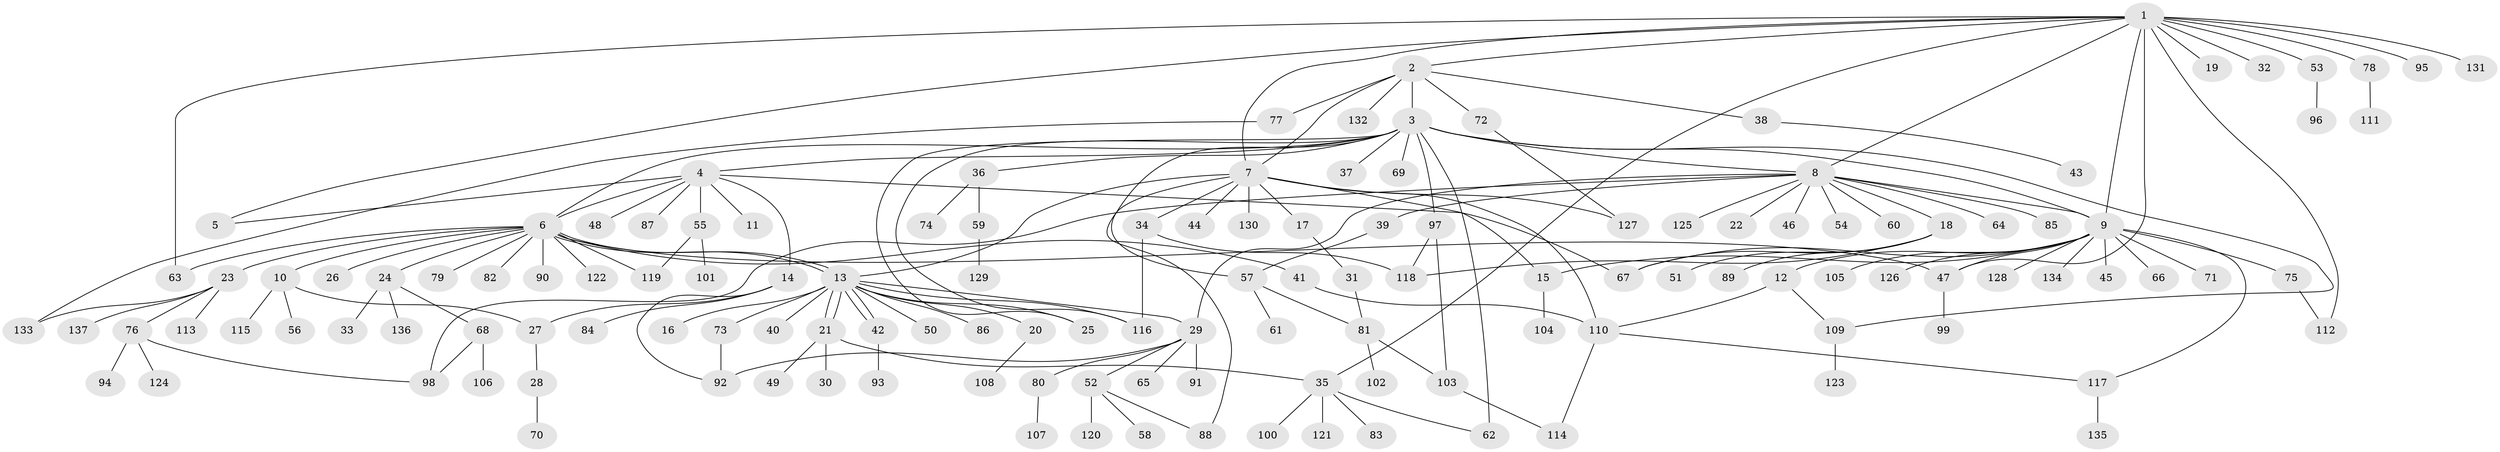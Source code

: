 // Generated by graph-tools (version 1.1) at 2025/11/02/27/25 16:11:12]
// undirected, 137 vertices, 178 edges
graph export_dot {
graph [start="1"]
  node [color=gray90,style=filled];
  1;
  2;
  3;
  4;
  5;
  6;
  7;
  8;
  9;
  10;
  11;
  12;
  13;
  14;
  15;
  16;
  17;
  18;
  19;
  20;
  21;
  22;
  23;
  24;
  25;
  26;
  27;
  28;
  29;
  30;
  31;
  32;
  33;
  34;
  35;
  36;
  37;
  38;
  39;
  40;
  41;
  42;
  43;
  44;
  45;
  46;
  47;
  48;
  49;
  50;
  51;
  52;
  53;
  54;
  55;
  56;
  57;
  58;
  59;
  60;
  61;
  62;
  63;
  64;
  65;
  66;
  67;
  68;
  69;
  70;
  71;
  72;
  73;
  74;
  75;
  76;
  77;
  78;
  79;
  80;
  81;
  82;
  83;
  84;
  85;
  86;
  87;
  88;
  89;
  90;
  91;
  92;
  93;
  94;
  95;
  96;
  97;
  98;
  99;
  100;
  101;
  102;
  103;
  104;
  105;
  106;
  107;
  108;
  109;
  110;
  111;
  112;
  113;
  114;
  115;
  116;
  117;
  118;
  119;
  120;
  121;
  122;
  123;
  124;
  125;
  126;
  127;
  128;
  129;
  130;
  131;
  132;
  133;
  134;
  135;
  136;
  137;
  1 -- 2;
  1 -- 5;
  1 -- 7;
  1 -- 8;
  1 -- 9;
  1 -- 19;
  1 -- 32;
  1 -- 35;
  1 -- 47;
  1 -- 53;
  1 -- 63;
  1 -- 78;
  1 -- 95;
  1 -- 112;
  1 -- 131;
  2 -- 3;
  2 -- 7;
  2 -- 38;
  2 -- 72;
  2 -- 77;
  2 -- 132;
  3 -- 4;
  3 -- 6;
  3 -- 8;
  3 -- 9;
  3 -- 25;
  3 -- 36;
  3 -- 37;
  3 -- 57;
  3 -- 62;
  3 -- 69;
  3 -- 97;
  3 -- 109;
  3 -- 116;
  4 -- 5;
  4 -- 6;
  4 -- 11;
  4 -- 14;
  4 -- 48;
  4 -- 55;
  4 -- 67;
  4 -- 87;
  6 -- 10;
  6 -- 13;
  6 -- 13;
  6 -- 23;
  6 -- 24;
  6 -- 26;
  6 -- 41;
  6 -- 47;
  6 -- 63;
  6 -- 79;
  6 -- 82;
  6 -- 90;
  6 -- 119;
  6 -- 122;
  7 -- 13;
  7 -- 15;
  7 -- 17;
  7 -- 34;
  7 -- 44;
  7 -- 88;
  7 -- 110;
  7 -- 127;
  7 -- 130;
  8 -- 9;
  8 -- 18;
  8 -- 22;
  8 -- 29;
  8 -- 39;
  8 -- 46;
  8 -- 54;
  8 -- 60;
  8 -- 64;
  8 -- 85;
  8 -- 98;
  8 -- 125;
  9 -- 12;
  9 -- 15;
  9 -- 45;
  9 -- 47;
  9 -- 66;
  9 -- 67;
  9 -- 71;
  9 -- 75;
  9 -- 105;
  9 -- 117;
  9 -- 126;
  9 -- 128;
  9 -- 134;
  10 -- 27;
  10 -- 56;
  10 -- 115;
  12 -- 109;
  12 -- 110;
  13 -- 16;
  13 -- 20;
  13 -- 21;
  13 -- 21;
  13 -- 25;
  13 -- 29;
  13 -- 40;
  13 -- 42;
  13 -- 42;
  13 -- 50;
  13 -- 73;
  13 -- 86;
  13 -- 116;
  14 -- 27;
  14 -- 84;
  14 -- 92;
  15 -- 104;
  17 -- 31;
  18 -- 51;
  18 -- 67;
  18 -- 89;
  18 -- 118;
  20 -- 108;
  21 -- 30;
  21 -- 35;
  21 -- 49;
  23 -- 76;
  23 -- 113;
  23 -- 133;
  23 -- 137;
  24 -- 33;
  24 -- 68;
  24 -- 136;
  27 -- 28;
  28 -- 70;
  29 -- 52;
  29 -- 65;
  29 -- 80;
  29 -- 91;
  29 -- 92;
  31 -- 81;
  34 -- 116;
  34 -- 118;
  35 -- 62;
  35 -- 83;
  35 -- 100;
  35 -- 121;
  36 -- 59;
  36 -- 74;
  38 -- 43;
  39 -- 57;
  41 -- 110;
  42 -- 93;
  47 -- 99;
  52 -- 58;
  52 -- 88;
  52 -- 120;
  53 -- 96;
  55 -- 101;
  55 -- 119;
  57 -- 61;
  57 -- 81;
  59 -- 129;
  68 -- 98;
  68 -- 106;
  72 -- 127;
  73 -- 92;
  75 -- 112;
  76 -- 94;
  76 -- 98;
  76 -- 124;
  77 -- 133;
  78 -- 111;
  80 -- 107;
  81 -- 102;
  81 -- 103;
  97 -- 103;
  97 -- 118;
  103 -- 114;
  109 -- 123;
  110 -- 114;
  110 -- 117;
  117 -- 135;
}
